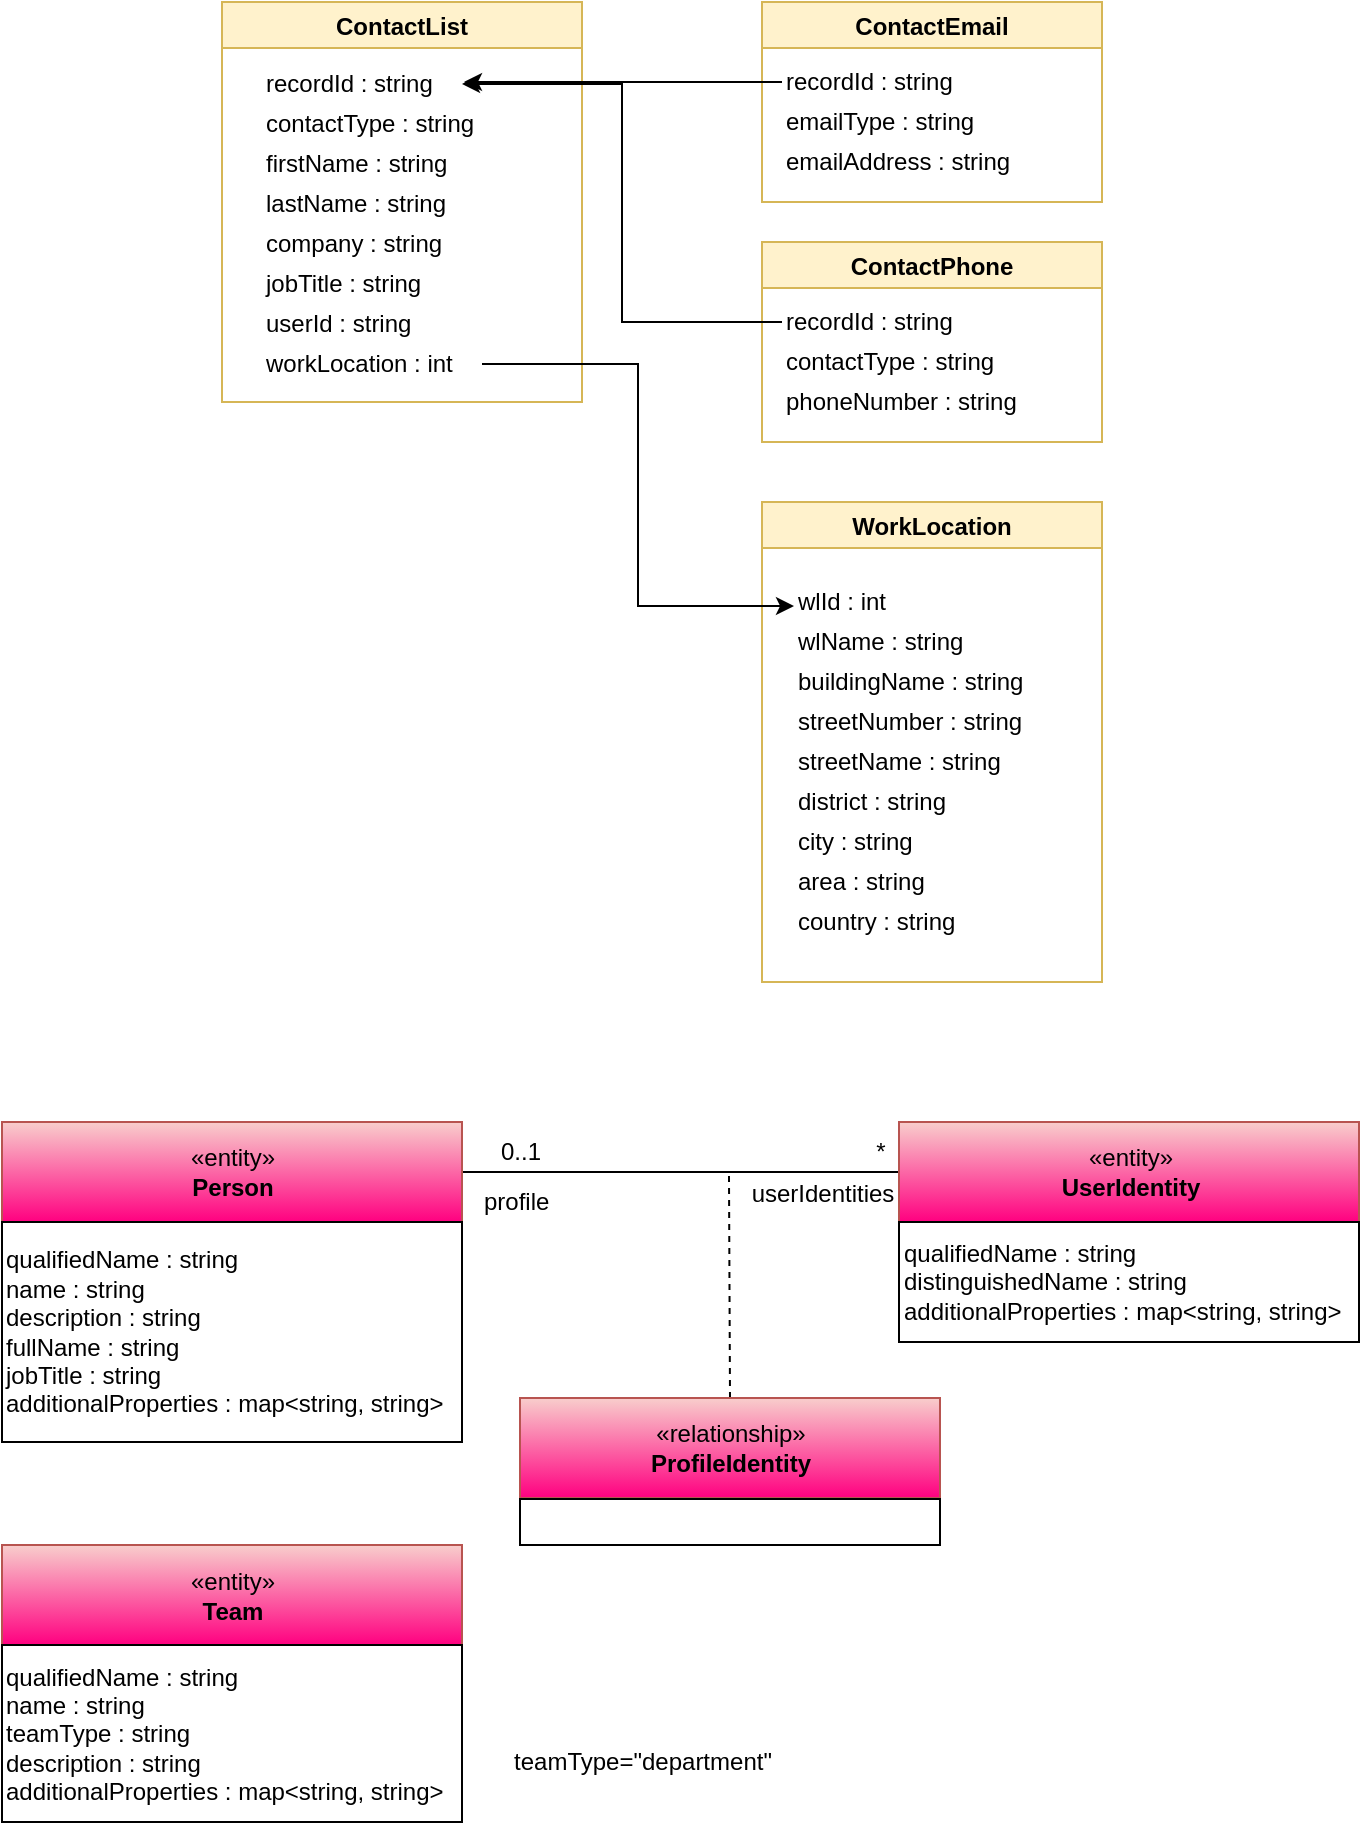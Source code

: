 <mxfile version="15.4.0" type="device" pages="2"><diagram id="Nk8Z5lZGjfjJakl70Hsz" name="data-model"><mxGraphModel dx="1106" dy="775" grid="1" gridSize="10" guides="1" tooltips="1" connect="1" arrows="1" fold="1" page="1" pageScale="1" pageWidth="827" pageHeight="1169" math="0" shadow="0"><root><mxCell id="0"/><mxCell id="1" parent="0"/><mxCell id="oKgSirrJXR7zZyVfzpSg-1" value="ContactList" style="swimlane;fillColor=#fff2cc;strokeColor=#d6b656;" vertex="1" parent="1"><mxGeometry x="190" y="180" width="180" height="200" as="geometry"/></mxCell><mxCell id="oKgSirrJXR7zZyVfzpSg-9" value="recordId : string" style="text;html=1;align=left;verticalAlign=middle;resizable=0;points=[];autosize=1;strokeColor=none;fillColor=none;" vertex="1" parent="oKgSirrJXR7zZyVfzpSg-1"><mxGeometry x="20" y="31" width="100" height="20" as="geometry"/></mxCell><mxCell id="oKgSirrJXR7zZyVfzpSg-10" value="contactType : string" style="text;html=1;align=left;verticalAlign=middle;resizable=0;points=[];autosize=1;strokeColor=none;fillColor=none;" vertex="1" parent="oKgSirrJXR7zZyVfzpSg-1"><mxGeometry x="20" y="51" width="120" height="20" as="geometry"/></mxCell><mxCell id="oKgSirrJXR7zZyVfzpSg-11" value="firstName : string" style="text;html=1;align=left;verticalAlign=middle;resizable=0;points=[];autosize=1;strokeColor=none;fillColor=none;" vertex="1" parent="oKgSirrJXR7zZyVfzpSg-1"><mxGeometry x="20" y="71" width="110" height="20" as="geometry"/></mxCell><mxCell id="oKgSirrJXR7zZyVfzpSg-12" value="lastName : string" style="text;html=1;align=left;verticalAlign=middle;resizable=0;points=[];autosize=1;strokeColor=none;fillColor=none;" vertex="1" parent="oKgSirrJXR7zZyVfzpSg-1"><mxGeometry x="20" y="91" width="110" height="20" as="geometry"/></mxCell><mxCell id="oKgSirrJXR7zZyVfzpSg-13" value="company : string" style="text;html=1;align=left;verticalAlign=middle;resizable=0;points=[];autosize=1;strokeColor=none;fillColor=none;" vertex="1" parent="oKgSirrJXR7zZyVfzpSg-1"><mxGeometry x="20" y="111" width="100" height="20" as="geometry"/></mxCell><mxCell id="oKgSirrJXR7zZyVfzpSg-14" value="jobTitle : string" style="text;html=1;align=left;verticalAlign=middle;resizable=0;points=[];autosize=1;strokeColor=none;fillColor=none;" vertex="1" parent="oKgSirrJXR7zZyVfzpSg-1"><mxGeometry x="20" y="131" width="90" height="20" as="geometry"/></mxCell><mxCell id="oKgSirrJXR7zZyVfzpSg-15" value="workLocation : int" style="text;html=1;align=left;verticalAlign=middle;resizable=0;points=[];autosize=1;strokeColor=none;fillColor=none;" vertex="1" parent="oKgSirrJXR7zZyVfzpSg-1"><mxGeometry x="20" y="171" width="110" height="20" as="geometry"/></mxCell><mxCell id="G80W-I3RoInS6GC9M0aJ-1" value="userId : string" style="text;html=1;align=left;verticalAlign=middle;resizable=0;points=[];autosize=1;strokeColor=none;fillColor=none;" vertex="1" parent="oKgSirrJXR7zZyVfzpSg-1"><mxGeometry x="20" y="151" width="90" height="20" as="geometry"/></mxCell><mxCell id="oKgSirrJXR7zZyVfzpSg-16" value="ContactEmail" style="swimlane;align=center;fillColor=#fff2cc;strokeColor=#d6b656;" vertex="1" parent="1"><mxGeometry x="460" y="180" width="170" height="100" as="geometry"/></mxCell><mxCell id="oKgSirrJXR7zZyVfzpSg-2" value="recordId : string" style="text;html=1;align=left;verticalAlign=middle;resizable=0;points=[];autosize=1;strokeColor=none;fillColor=none;" vertex="1" parent="oKgSirrJXR7zZyVfzpSg-16"><mxGeometry x="10" y="30" width="100" height="20" as="geometry"/></mxCell><mxCell id="oKgSirrJXR7zZyVfzpSg-3" value="emailType : string" style="text;html=1;align=left;verticalAlign=middle;resizable=0;points=[];autosize=1;strokeColor=none;fillColor=none;" vertex="1" parent="oKgSirrJXR7zZyVfzpSg-16"><mxGeometry x="10" y="50" width="110" height="20" as="geometry"/></mxCell><mxCell id="oKgSirrJXR7zZyVfzpSg-4" value="emailAddress : string" style="text;html=1;align=left;verticalAlign=middle;resizable=0;points=[];autosize=1;strokeColor=none;fillColor=none;" vertex="1" parent="oKgSirrJXR7zZyVfzpSg-16"><mxGeometry x="10" y="70" width="130" height="20" as="geometry"/></mxCell><mxCell id="oKgSirrJXR7zZyVfzpSg-17" value="ContactPhone" style="swimlane;align=center;fillColor=#fff2cc;strokeColor=#d6b656;" vertex="1" parent="1"><mxGeometry x="460" y="300" width="170" height="100" as="geometry"/></mxCell><mxCell id="oKgSirrJXR7zZyVfzpSg-18" value="recordId : string" style="text;html=1;align=left;verticalAlign=middle;resizable=0;points=[];autosize=1;strokeColor=none;fillColor=none;" vertex="1" parent="oKgSirrJXR7zZyVfzpSg-17"><mxGeometry x="10" y="30" width="100" height="20" as="geometry"/></mxCell><mxCell id="oKgSirrJXR7zZyVfzpSg-19" value="contactType : string" style="text;html=1;align=left;verticalAlign=middle;resizable=0;points=[];autosize=1;strokeColor=none;fillColor=none;" vertex="1" parent="oKgSirrJXR7zZyVfzpSg-17"><mxGeometry x="10" y="50" width="120" height="20" as="geometry"/></mxCell><mxCell id="oKgSirrJXR7zZyVfzpSg-20" value="phoneNumber : string" style="text;html=1;align=left;verticalAlign=middle;resizable=0;points=[];autosize=1;strokeColor=none;fillColor=none;" vertex="1" parent="oKgSirrJXR7zZyVfzpSg-17"><mxGeometry x="10" y="70" width="130" height="20" as="geometry"/></mxCell><mxCell id="oKgSirrJXR7zZyVfzpSg-21" value="WorkLocation" style="swimlane;align=center;fillColor=#fff2cc;strokeColor=#d6b656;" vertex="1" parent="1"><mxGeometry x="460" y="430" width="170" height="240" as="geometry"/></mxCell><mxCell id="oKgSirrJXR7zZyVfzpSg-5" value="buildingName : string" style="text;html=1;align=left;verticalAlign=middle;resizable=0;points=[];autosize=1;strokeColor=none;fillColor=none;" vertex="1" parent="oKgSirrJXR7zZyVfzpSg-21"><mxGeometry x="16" y="80" width="130" height="20" as="geometry"/></mxCell><mxCell id="oKgSirrJXR7zZyVfzpSg-6" value="streetNumber : string" style="text;html=1;align=left;verticalAlign=middle;resizable=0;points=[];autosize=1;strokeColor=none;fillColor=none;" vertex="1" parent="oKgSirrJXR7zZyVfzpSg-21"><mxGeometry x="16" y="100" width="130" height="20" as="geometry"/></mxCell><mxCell id="oKgSirrJXR7zZyVfzpSg-7" value="streetName : string" style="text;html=1;align=left;verticalAlign=middle;resizable=0;points=[];autosize=1;strokeColor=none;fillColor=none;" vertex="1" parent="oKgSirrJXR7zZyVfzpSg-21"><mxGeometry x="16" y="120" width="120" height="20" as="geometry"/></mxCell><mxCell id="oKgSirrJXR7zZyVfzpSg-8" value="district : string" style="text;html=1;align=left;verticalAlign=middle;resizable=0;points=[];autosize=1;strokeColor=none;fillColor=none;" vertex="1" parent="oKgSirrJXR7zZyVfzpSg-21"><mxGeometry x="16" y="140" width="90" height="20" as="geometry"/></mxCell><mxCell id="oKgSirrJXR7zZyVfzpSg-22" value="wlId : int" style="text;html=1;align=left;verticalAlign=middle;resizable=0;points=[];autosize=1;strokeColor=none;fillColor=none;" vertex="1" parent="oKgSirrJXR7zZyVfzpSg-21"><mxGeometry x="16" y="40" width="60" height="20" as="geometry"/></mxCell><mxCell id="oKgSirrJXR7zZyVfzpSg-23" value="wlName : string" style="text;html=1;align=left;verticalAlign=middle;resizable=0;points=[];autosize=1;strokeColor=none;fillColor=none;" vertex="1" parent="oKgSirrJXR7zZyVfzpSg-21"><mxGeometry x="16" y="60" width="100" height="20" as="geometry"/></mxCell><mxCell id="oKgSirrJXR7zZyVfzpSg-24" value="city : string" style="text;html=1;align=left;verticalAlign=middle;resizable=0;points=[];autosize=1;strokeColor=none;fillColor=none;" vertex="1" parent="oKgSirrJXR7zZyVfzpSg-21"><mxGeometry x="16" y="160" width="70" height="20" as="geometry"/></mxCell><mxCell id="oKgSirrJXR7zZyVfzpSg-25" value="area : string" style="text;html=1;align=left;verticalAlign=middle;resizable=0;points=[];autosize=1;strokeColor=none;fillColor=none;" vertex="1" parent="oKgSirrJXR7zZyVfzpSg-21"><mxGeometry x="16" y="180" width="80" height="20" as="geometry"/></mxCell><mxCell id="oKgSirrJXR7zZyVfzpSg-26" value="country : string" style="text;html=1;align=left;verticalAlign=middle;resizable=0;points=[];autosize=1;strokeColor=none;fillColor=none;" vertex="1" parent="oKgSirrJXR7zZyVfzpSg-21"><mxGeometry x="16" y="200" width="90" height="20" as="geometry"/></mxCell><mxCell id="oKgSirrJXR7zZyVfzpSg-27" style="edgeStyle=orthogonalEdgeStyle;rounded=0;orthogonalLoop=1;jettySize=auto;html=1;entryX=0;entryY=0.6;entryDx=0;entryDy=0;entryPerimeter=0;" edge="1" parent="1" source="oKgSirrJXR7zZyVfzpSg-15" target="oKgSirrJXR7zZyVfzpSg-22"><mxGeometry relative="1" as="geometry"/></mxCell><mxCell id="oKgSirrJXR7zZyVfzpSg-28" style="edgeStyle=orthogonalEdgeStyle;rounded=0;orthogonalLoop=1;jettySize=auto;html=1;entryX=1.01;entryY=0.45;entryDx=0;entryDy=0;entryPerimeter=0;" edge="1" parent="1" source="oKgSirrJXR7zZyVfzpSg-18" target="oKgSirrJXR7zZyVfzpSg-9"><mxGeometry relative="1" as="geometry"/></mxCell><mxCell id="oKgSirrJXR7zZyVfzpSg-29" style="edgeStyle=orthogonalEdgeStyle;rounded=0;orthogonalLoop=1;jettySize=auto;html=1;" edge="1" parent="1" source="oKgSirrJXR7zZyVfzpSg-2" target="oKgSirrJXR7zZyVfzpSg-9"><mxGeometry relative="1" as="geometry"/></mxCell><mxCell id="G80W-I3RoInS6GC9M0aJ-2" style="edgeStyle=orthogonalEdgeStyle;rounded=0;html=1;exitX=1;exitY=0.5;entryX=0;entryY=0.5;endArrow=none;endFill=0;jettySize=auto;orthogonalLoop=1;" edge="1" parent="1" source="G80W-I3RoInS6GC9M0aJ-3" target="G80W-I3RoInS6GC9M0aJ-5"><mxGeometry relative="1" as="geometry"/></mxCell><mxCell id="G80W-I3RoInS6GC9M0aJ-3" value="«entity»&lt;br&gt;&lt;b&gt;Person&lt;/b&gt;" style="html=1;strokeColor=#b85450;align=center;fillColor=#f8cecc;gradientColor=#FF0080;" vertex="1" parent="1"><mxGeometry x="80" y="740" width="230" height="50" as="geometry"/></mxCell><mxCell id="G80W-I3RoInS6GC9M0aJ-4" value="qualifiedName : string&lt;br&gt;name : string&lt;br&gt;description : string&lt;br&gt;fullName : string&lt;br&gt;jobTitle : string&lt;br&gt;additionalProperties : map&amp;lt;string, string&amp;gt;" style="rounded=0;whiteSpace=wrap;html=1;align=left;" vertex="1" parent="1"><mxGeometry x="80" y="790" width="230" height="110" as="geometry"/></mxCell><mxCell id="G80W-I3RoInS6GC9M0aJ-5" value="«entity»&lt;br&gt;&lt;b&gt;UserIdentity&lt;/b&gt;" style="html=1;strokeColor=#b85450;align=center;fillColor=#f8cecc;gradientColor=#FF0080;" vertex="1" parent="1"><mxGeometry x="528.5" y="740" width="230" height="50" as="geometry"/></mxCell><mxCell id="G80W-I3RoInS6GC9M0aJ-6" value="qualifiedName : string&lt;br&gt;distinguishedName : string&lt;br&gt;additionalProperties : map&amp;lt;string, string&amp;gt;" style="rounded=0;whiteSpace=wrap;html=1;align=left;" vertex="1" parent="1"><mxGeometry x="528.5" y="790" width="230" height="60" as="geometry"/></mxCell><mxCell id="G80W-I3RoInS6GC9M0aJ-7" style="edgeStyle=orthogonalEdgeStyle;rounded=0;html=1;exitX=0.5;exitY=0;endArrow=none;endFill=0;jettySize=auto;orthogonalLoop=1;dashed=1;exitDx=0;exitDy=0;" edge="1" parent="1" source="G80W-I3RoInS6GC9M0aJ-8"><mxGeometry relative="1" as="geometry"><mxPoint x="443.5" y="767" as="targetPoint"/></mxGeometry></mxCell><mxCell id="G80W-I3RoInS6GC9M0aJ-8" value="«relationship»&lt;br&gt;&lt;b&gt;ProfileIdentity&lt;/b&gt;" style="html=1;strokeColor=#b85450;align=center;fillColor=#f8cecc;gradientColor=#FF0080;" vertex="1" parent="1"><mxGeometry x="339" y="878" width="210" height="50" as="geometry"/></mxCell><mxCell id="G80W-I3RoInS6GC9M0aJ-9" value="" style="rounded=0;whiteSpace=wrap;html=1;strokeColor=#000000;gradientColor=#ffffff;align=left;" vertex="1" parent="1"><mxGeometry x="339" y="928.5" width="210" height="23" as="geometry"/></mxCell><mxCell id="G80W-I3RoInS6GC9M0aJ-10" value="*" style="text;html=1;resizable=0;points=[];autosize=1;align=center;verticalAlign=top;spacingTop=-4;" vertex="1" parent="1"><mxGeometry x="508.5" y="745" width="20" height="20" as="geometry"/></mxCell><mxCell id="G80W-I3RoInS6GC9M0aJ-11" value="0..1" style="text;html=1;resizable=0;points=[];autosize=1;align=center;verticalAlign=top;spacingTop=-4;" vertex="1" parent="1"><mxGeometry x="319" y="745" width="40" height="20" as="geometry"/></mxCell><mxCell id="G80W-I3RoInS6GC9M0aJ-12" value="userIdentities" style="text;html=1;resizable=0;points=[];autosize=1;align=center;verticalAlign=top;spacingTop=-4;" vertex="1" parent="1"><mxGeometry x="444.5" y="766" width="90" height="20" as="geometry"/></mxCell><mxCell id="G80W-I3RoInS6GC9M0aJ-13" value="profile" style="text;html=1;resizable=0;points=[];autosize=1;align=left;verticalAlign=top;spacingTop=-4;" vertex="1" parent="1"><mxGeometry x="319" y="770" width="50" height="20" as="geometry"/></mxCell><mxCell id="G80W-I3RoInS6GC9M0aJ-14" value="«entity»&lt;br&gt;&lt;b&gt;Team&lt;/b&gt;" style="html=1;strokeColor=#b85450;align=center;fillColor=#f8cecc;gradientColor=#FF0080;" vertex="1" parent="1"><mxGeometry x="80" y="951.5" width="230" height="50" as="geometry"/></mxCell><mxCell id="G80W-I3RoInS6GC9M0aJ-15" value="qualifiedName : string&lt;br&gt;name : string&lt;br&gt;teamType : string&lt;br&gt;description : string&lt;br&gt;additionalProperties : map&amp;lt;string, string&amp;gt;" style="rounded=0;whiteSpace=wrap;html=1;align=left;" vertex="1" parent="1"><mxGeometry x="80" y="1001.5" width="230" height="88.5" as="geometry"/></mxCell><mxCell id="G80W-I3RoInS6GC9M0aJ-16" value="teamType=&quot;department&quot;" style="text;html=1;align=center;verticalAlign=middle;resizable=0;points=[];autosize=1;strokeColor=none;fillColor=none;" vertex="1" parent="1"><mxGeometry x="330" y="1050" width="140" height="20" as="geometry"/></mxCell></root></mxGraphModel></diagram><diagram id="rPMdyazYXu0A193D_eWH" name="system"><mxGraphModel dx="1106" dy="775" grid="1" gridSize="10" guides="1" tooltips="1" connect="1" arrows="1" fold="1" page="1" pageScale="1" pageWidth="827" pageHeight="1169" math="0" shadow="0"><root><mxCell id="iQC7BcM0dS7fOSanQ2X7-0"/><mxCell id="iQC7BcM0dS7fOSanQ2X7-1" parent="iQC7BcM0dS7fOSanQ2X7-0"/><mxCell id="6SzrgHZ5IL0BySmzPQoX-0" style="edgeStyle=orthogonalEdgeStyle;rounded=0;orthogonalLoop=1;jettySize=auto;html=1;entryX=0.5;entryY=0;entryDx=0;entryDy=0;entryPerimeter=0;" edge="1" parent="iQC7BcM0dS7fOSanQ2X7-1" source="6SzrgHZ5IL0BySmzPQoX-2" target="6SzrgHZ5IL0BySmzPQoX-11"><mxGeometry relative="1" as="geometry"/></mxCell><mxCell id="6SzrgHZ5IL0BySmzPQoX-2" value="Company Directory&lt;br&gt;(cocopages)" style="rounded=0;whiteSpace=wrap;html=1;align=center;fillColor=#fff2cc;strokeColor=#d6b656;" vertex="1" parent="iQC7BcM0dS7fOSanQ2X7-1"><mxGeometry x="150" y="250" width="120" height="60" as="geometry"/></mxCell><mxCell id="6SzrgHZ5IL0BySmzPQoX-3" value="Coco Employee" style="shape=umlActor;verticalLabelPosition=bottom;verticalAlign=top;html=1;outlineConnect=0;" vertex="1" parent="iQC7BcM0dS7fOSanQ2X7-1"><mxGeometry x="195" y="80" width="30" height="60" as="geometry"/></mxCell><mxCell id="6SzrgHZ5IL0BySmzPQoX-4" value="" style="group" vertex="1" connectable="0" parent="iQC7BcM0dS7fOSanQ2X7-1"><mxGeometry x="172.5" y="170" width="75" height="50" as="geometry"/></mxCell><mxCell id="6SzrgHZ5IL0BySmzPQoX-5" value="" style="rounded=1;whiteSpace=wrap;html=1;align=left;fillColor=#fff2cc;strokeColor=#d6b656;" vertex="1" parent="6SzrgHZ5IL0BySmzPQoX-4"><mxGeometry width="75" height="37.5" as="geometry"/></mxCell><mxCell id="6SzrgHZ5IL0BySmzPQoX-6" value="" style="shape=trapezoid;perimeter=trapezoidPerimeter;whiteSpace=wrap;html=1;fixedSize=1;align=left;fillColor=#fff2cc;strokeColor=#d6b656;" vertex="1" parent="6SzrgHZ5IL0BySmzPQoX-4"><mxGeometry y="37.5" width="75" height="12.5" as="geometry"/></mxCell><mxCell id="6SzrgHZ5IL0BySmzPQoX-7" value="" style="rounded=1;whiteSpace=wrap;html=1;align=center;" vertex="1" parent="6SzrgHZ5IL0BySmzPQoX-4"><mxGeometry x="12.5" y="3.75" width="50" height="30" as="geometry"/></mxCell><mxCell id="6SzrgHZ5IL0BySmzPQoX-8" style="edgeStyle=orthogonalEdgeStyle;rounded=0;orthogonalLoop=1;jettySize=auto;html=1;" edge="1" parent="iQC7BcM0dS7fOSanQ2X7-1" source="6SzrgHZ5IL0BySmzPQoX-6"><mxGeometry relative="1" as="geometry"><mxPoint x="210" y="250" as="targetPoint"/></mxGeometry></mxCell><mxCell id="6SzrgHZ5IL0BySmzPQoX-11" value="cocopages&lt;br&gt;database" style="shape=cylinder3;whiteSpace=wrap;html=1;boundedLbl=1;backgroundOutline=1;size=7;align=center;fillColor=#fff2cc;strokeColor=#d6b656;" vertex="1" parent="iQC7BcM0dS7fOSanQ2X7-1"><mxGeometry x="170" y="350" width="80" height="50" as="geometry"/></mxCell></root></mxGraphModel></diagram></mxfile>